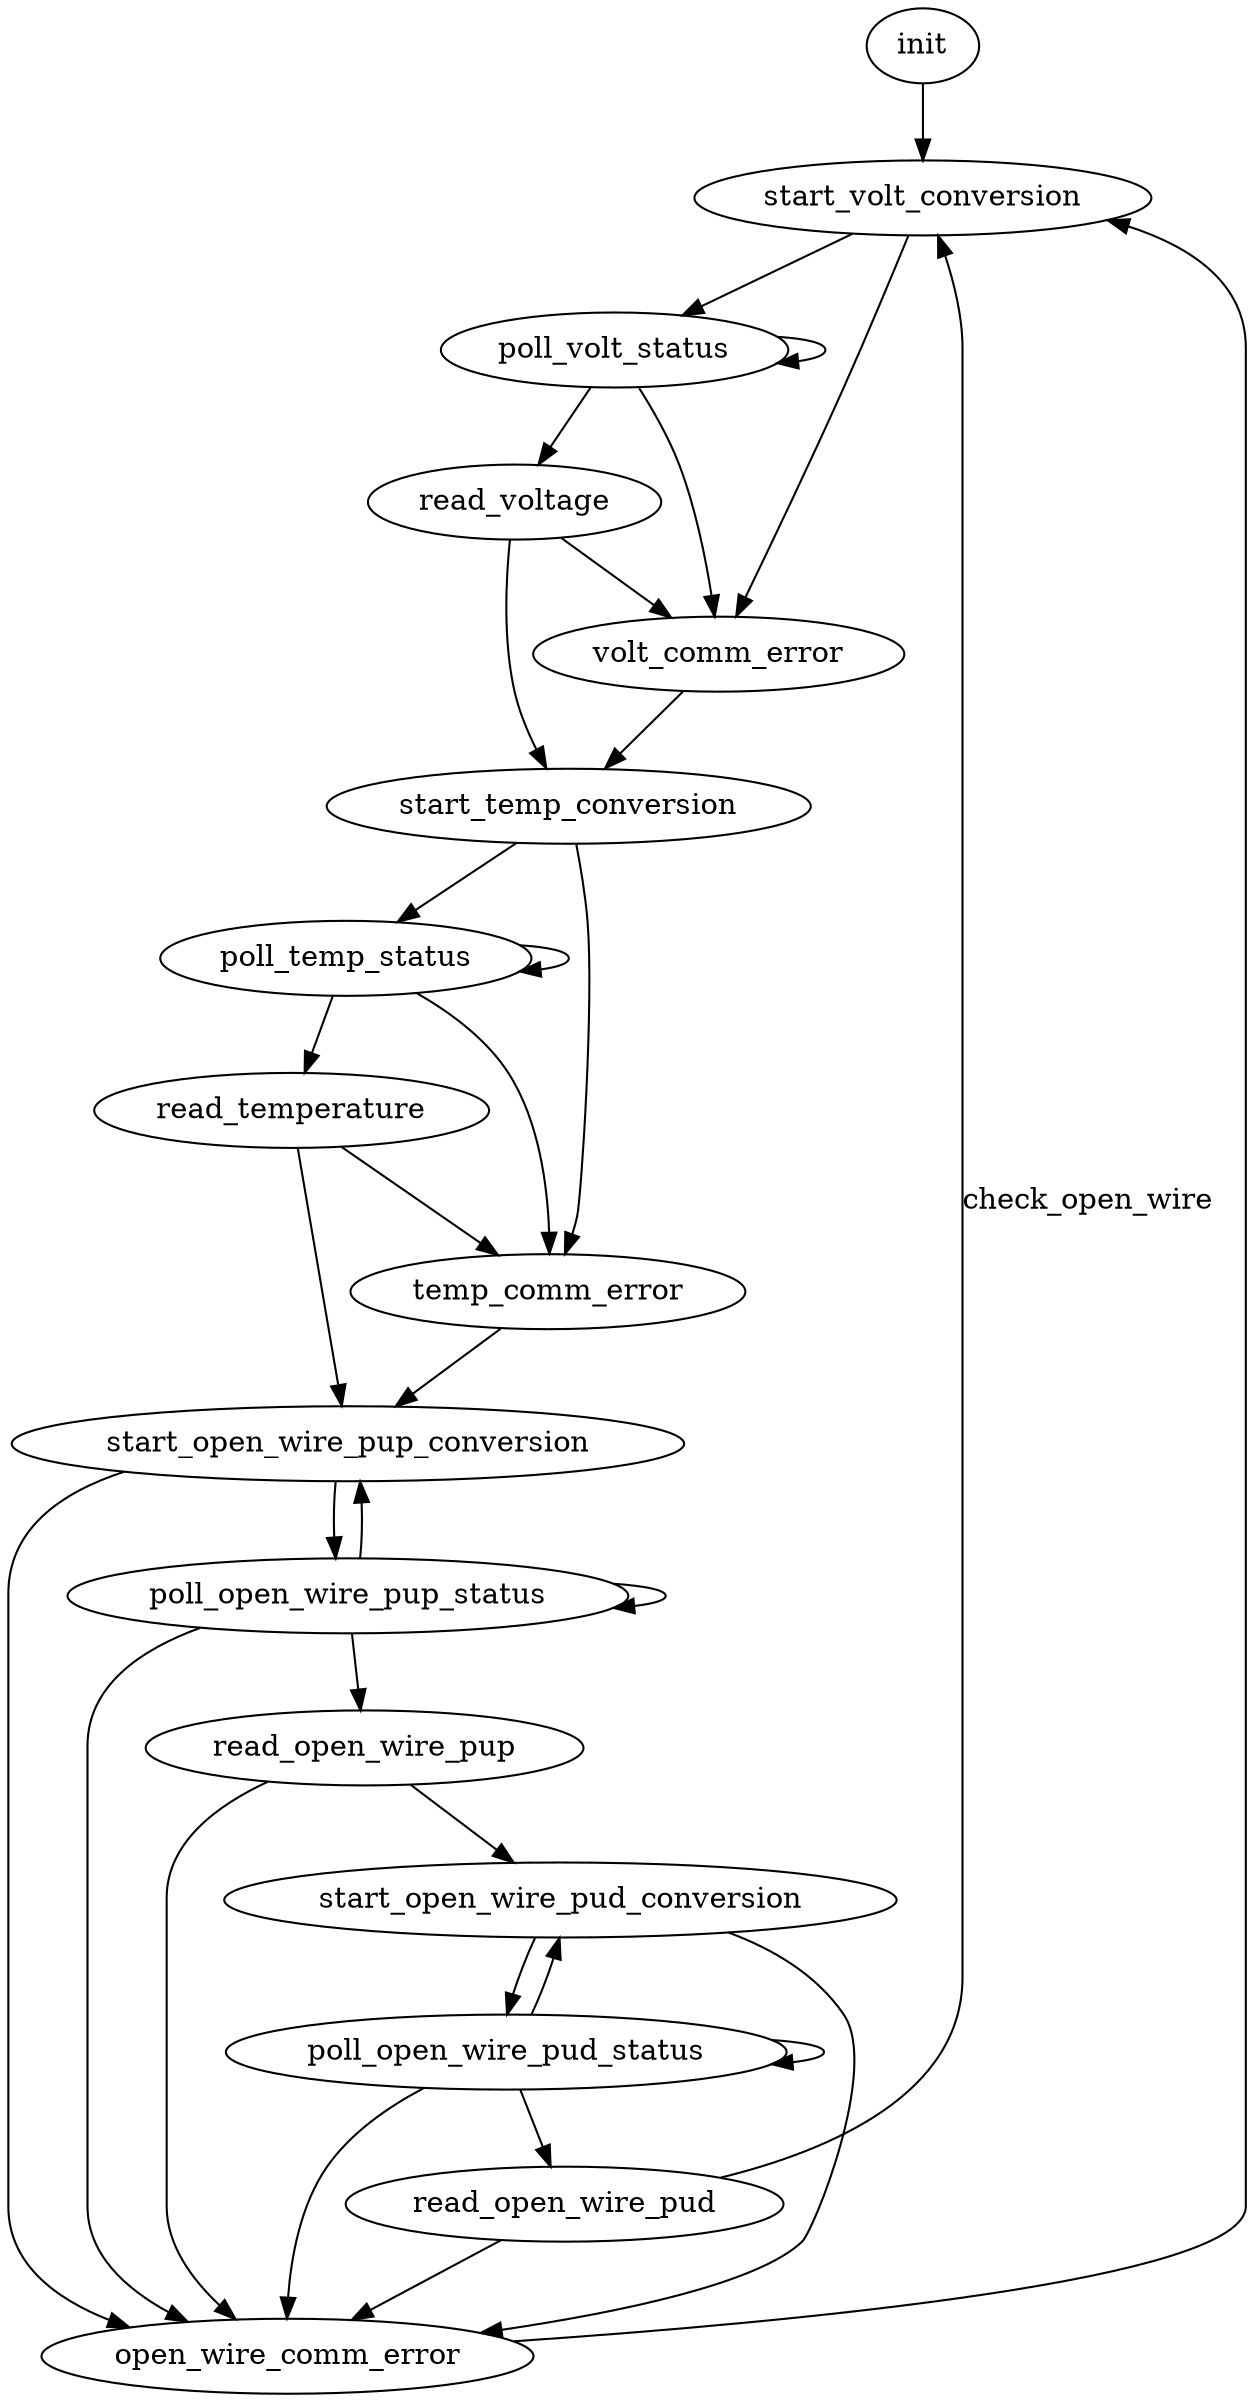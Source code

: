 digraph "fsm" {
    bgcolor="white"
    layout="dot"
    center=true
    concentrate=false
    // splines="ortho"

    /* Initialization */
    init

    /* Read voltages */
    start_volt_conversion
    poll_volt_status
    read_voltage
    volt_comm_error

    /* Read temperatures */
    start_temp_conversion
    poll_temp_status
    read_temperature
    temp_comm_error

    /* Open wire */
    start_open_wire_pup_conversion
    poll_open_wire_pup_status
    read_open_wire_pup
    start_open_wire_pud_conversion
    poll_open_wire_pud_status
    read_open_wire_pud
    open_wire_comm_error
    
    /* Initialization */
    init -> start_volt_conversion

    /* Read voltages */
    start_volt_conversion -> poll_volt_status
    start_volt_conversion -> volt_comm_error

    poll_volt_status -> read_voltage
    poll_volt_status -> poll_volt_status
    poll_volt_status -> volt_comm_error

    read_voltage -> start_temp_conversion
    read_voltage -> volt_comm_error

    volt_comm_error -> start_temp_conversion

    /* Read temperatures */
    start_temp_conversion -> poll_temp_status
    start_temp_conversion -> temp_comm_error

    poll_temp_status -> read_temperature
    poll_temp_status -> poll_temp_status
    poll_temp_status -> temp_comm_error

    read_temperature -> start_open_wire_pup_conversion
    read_temperature -> temp_comm_error

    temp_comm_error -> start_open_wire_pup_conversion

    /* Open wire */
    start_open_wire_pup_conversion -> poll_open_wire_pup_status
    start_open_wire_pup_conversion -> open_wire_comm_error

    poll_open_wire_pup_status -> start_open_wire_pup_conversion
    poll_open_wire_pup_status -> read_open_wire_pup
    poll_open_wire_pup_status -> poll_open_wire_pup_status
    poll_open_wire_pup_status -> open_wire_comm_error

    read_open_wire_pup -> start_open_wire_pud_conversion
    read_open_wire_pup -> open_wire_comm_error

    start_open_wire_pud_conversion -> poll_open_wire_pud_status
    start_open_wire_pud_conversion -> open_wire_comm_error

    poll_open_wire_pud_status -> start_open_wire_pud_conversion
    poll_open_wire_pud_status -> read_open_wire_pud
    poll_open_wire_pud_status -> poll_open_wire_pud_status
    poll_open_wire_pud_status -> open_wire_comm_error

    read_open_wire_pud -> start_volt_conversion [label="check_open_wire"]
    read_open_wire_pud -> open_wire_comm_error

    open_wire_comm_error -> start_volt_conversion
}
